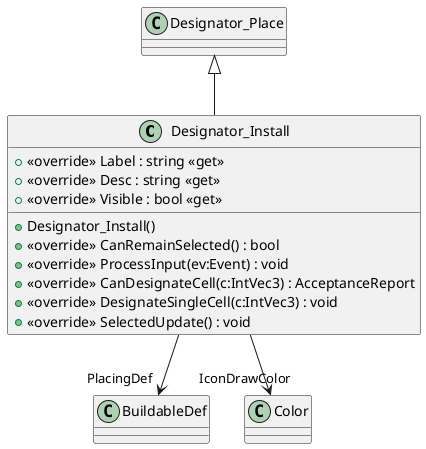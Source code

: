 @startuml
class Designator_Install {
    + <<override>> Label : string <<get>>
    + <<override>> Desc : string <<get>>
    + <<override>> Visible : bool <<get>>
    + Designator_Install()
    + <<override>> CanRemainSelected() : bool
    + <<override>> ProcessInput(ev:Event) : void
    + <<override>> CanDesignateCell(c:IntVec3) : AcceptanceReport
    + <<override>> DesignateSingleCell(c:IntVec3) : void
    + <<override>> SelectedUpdate() : void
}
Designator_Place <|-- Designator_Install
Designator_Install --> "PlacingDef" BuildableDef
Designator_Install --> "IconDrawColor" Color
@enduml
